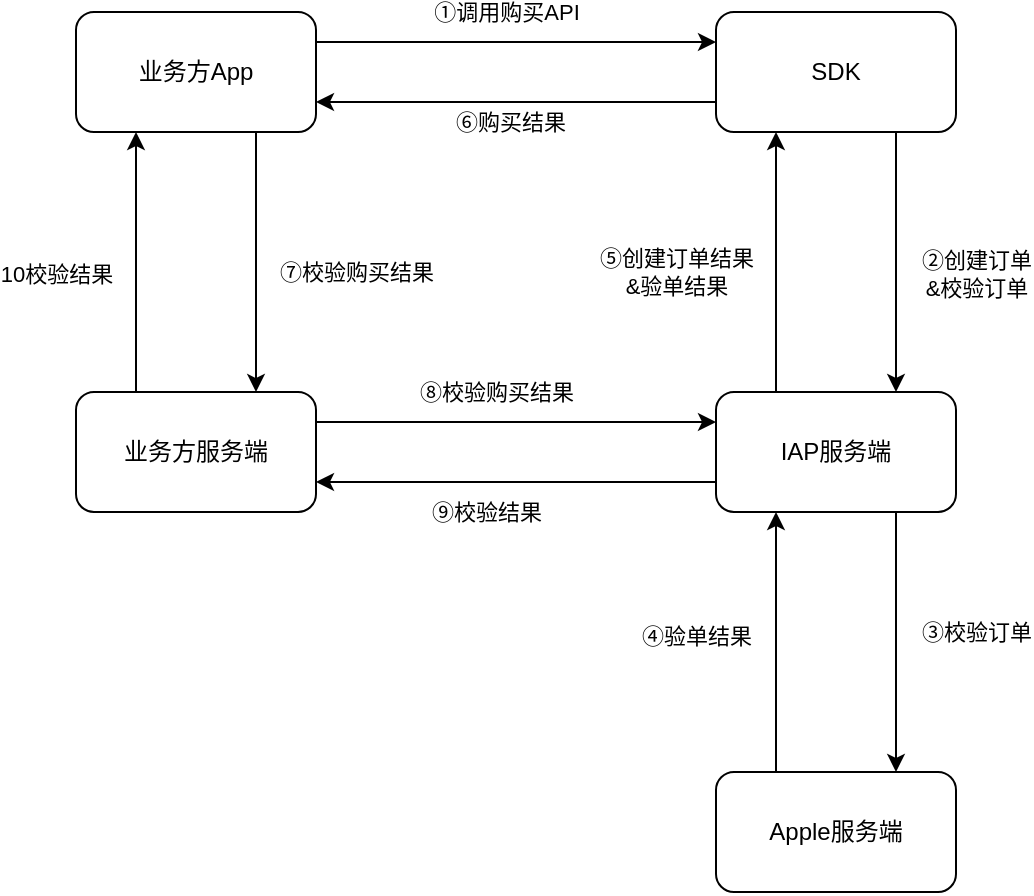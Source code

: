 <mxfile version="17.5.0" type="github">
  <diagram id="UVQPu_6LRNLYKDC9Vk5J" name="第 1 页">
    <mxGraphModel dx="2196" dy="1075" grid="1" gridSize="10" guides="1" tooltips="1" connect="1" arrows="1" fold="1" page="1" pageScale="1" pageWidth="4681" pageHeight="3300" math="0" shadow="0">
      <root>
        <mxCell id="0" />
        <mxCell id="1" parent="0" />
        <mxCell id="02EgvRaaj_lZs3z_42Fv-19" style="edgeStyle=orthogonalEdgeStyle;rounded=0;orthogonalLoop=1;jettySize=auto;html=1;exitX=1;exitY=0.25;exitDx=0;exitDy=0;entryX=0;entryY=0.25;entryDx=0;entryDy=0;" edge="1" parent="1" source="02EgvRaaj_lZs3z_42Fv-1" target="02EgvRaaj_lZs3z_42Fv-2">
          <mxGeometry relative="1" as="geometry" />
        </mxCell>
        <mxCell id="02EgvRaaj_lZs3z_42Fv-29" value="①调用购买API" style="edgeLabel;html=1;align=center;verticalAlign=middle;resizable=0;points=[];" vertex="1" connectable="0" parent="02EgvRaaj_lZs3z_42Fv-19">
          <mxGeometry x="-0.171" y="1" relative="1" as="geometry">
            <mxPoint x="12" y="-14" as="offset" />
          </mxGeometry>
        </mxCell>
        <mxCell id="02EgvRaaj_lZs3z_42Fv-35" style="edgeStyle=orthogonalEdgeStyle;rounded=0;orthogonalLoop=1;jettySize=auto;html=1;exitX=0.75;exitY=1;exitDx=0;exitDy=0;entryX=0.75;entryY=0;entryDx=0;entryDy=0;" edge="1" parent="1" source="02EgvRaaj_lZs3z_42Fv-1" target="02EgvRaaj_lZs3z_42Fv-6">
          <mxGeometry relative="1" as="geometry" />
        </mxCell>
        <mxCell id="02EgvRaaj_lZs3z_42Fv-37" value="⑦校验购买结果" style="edgeLabel;html=1;align=center;verticalAlign=middle;resizable=0;points=[];" vertex="1" connectable="0" parent="02EgvRaaj_lZs3z_42Fv-35">
          <mxGeometry x="-0.124" relative="1" as="geometry">
            <mxPoint x="50" y="13" as="offset" />
          </mxGeometry>
        </mxCell>
        <mxCell id="02EgvRaaj_lZs3z_42Fv-1" value="业务方App" style="rounded=1;whiteSpace=wrap;html=1;" vertex="1" parent="1">
          <mxGeometry x="570" y="270" width="120" height="60" as="geometry" />
        </mxCell>
        <mxCell id="02EgvRaaj_lZs3z_42Fv-18" style="edgeStyle=orthogonalEdgeStyle;rounded=0;orthogonalLoop=1;jettySize=auto;html=1;exitX=0;exitY=0.75;exitDx=0;exitDy=0;entryX=1;entryY=0.75;entryDx=0;entryDy=0;spacing=2;spacingTop=0;fillColor=#CCFFFF;" edge="1" parent="1" source="02EgvRaaj_lZs3z_42Fv-2" target="02EgvRaaj_lZs3z_42Fv-1">
          <mxGeometry relative="1" as="geometry" />
        </mxCell>
        <mxCell id="02EgvRaaj_lZs3z_42Fv-34" value="⑥购买结果" style="edgeLabel;html=1;align=center;verticalAlign=middle;resizable=0;points=[];" vertex="1" connectable="0" parent="02EgvRaaj_lZs3z_42Fv-18">
          <mxGeometry x="0.029" y="3" relative="1" as="geometry">
            <mxPoint y="7" as="offset" />
          </mxGeometry>
        </mxCell>
        <mxCell id="02EgvRaaj_lZs3z_42Fv-25" style="edgeStyle=orthogonalEdgeStyle;rounded=0;orthogonalLoop=1;jettySize=auto;html=1;exitX=0.75;exitY=1;exitDx=0;exitDy=0;entryX=0.75;entryY=0;entryDx=0;entryDy=0;" edge="1" parent="1" source="02EgvRaaj_lZs3z_42Fv-2" target="02EgvRaaj_lZs3z_42Fv-4">
          <mxGeometry relative="1" as="geometry" />
        </mxCell>
        <mxCell id="02EgvRaaj_lZs3z_42Fv-30" value="②创建订单&lt;br&gt;&amp;amp;校验订单" style="edgeLabel;html=1;align=center;verticalAlign=middle;resizable=0;points=[];" vertex="1" connectable="0" parent="02EgvRaaj_lZs3z_42Fv-25">
          <mxGeometry x="-0.515" relative="1" as="geometry">
            <mxPoint x="40" y="39" as="offset" />
          </mxGeometry>
        </mxCell>
        <mxCell id="02EgvRaaj_lZs3z_42Fv-2" value="SDK" style="whiteSpace=wrap;html=1;rounded=1;" vertex="1" parent="1">
          <mxGeometry x="890" y="270" width="120" height="60" as="geometry" />
        </mxCell>
        <mxCell id="02EgvRaaj_lZs3z_42Fv-23" style="edgeStyle=orthogonalEdgeStyle;rounded=0;orthogonalLoop=1;jettySize=auto;html=1;exitX=0;exitY=0.75;exitDx=0;exitDy=0;entryX=1;entryY=0.75;entryDx=0;entryDy=0;" edge="1" parent="1" source="02EgvRaaj_lZs3z_42Fv-4" target="02EgvRaaj_lZs3z_42Fv-6">
          <mxGeometry relative="1" as="geometry" />
        </mxCell>
        <mxCell id="02EgvRaaj_lZs3z_42Fv-39" value="⑨校验结果" style="edgeLabel;html=1;align=center;verticalAlign=middle;resizable=0;points=[];" vertex="1" connectable="0" parent="02EgvRaaj_lZs3z_42Fv-23">
          <mxGeometry x="0.155" y="-1" relative="1" as="geometry">
            <mxPoint y="16" as="offset" />
          </mxGeometry>
        </mxCell>
        <mxCell id="02EgvRaaj_lZs3z_42Fv-26" style="edgeStyle=orthogonalEdgeStyle;rounded=0;orthogonalLoop=1;jettySize=auto;html=1;exitX=0.75;exitY=1;exitDx=0;exitDy=0;entryX=0.75;entryY=0;entryDx=0;entryDy=0;" edge="1" parent="1" source="02EgvRaaj_lZs3z_42Fv-4" target="02EgvRaaj_lZs3z_42Fv-8">
          <mxGeometry relative="1" as="geometry" />
        </mxCell>
        <mxCell id="02EgvRaaj_lZs3z_42Fv-31" value="③校验订单" style="edgeLabel;html=1;align=center;verticalAlign=middle;resizable=0;points=[];rotation=0;" vertex="1" connectable="0" parent="02EgvRaaj_lZs3z_42Fv-26">
          <mxGeometry x="-0.154" y="1" relative="1" as="geometry">
            <mxPoint x="39" y="5" as="offset" />
          </mxGeometry>
        </mxCell>
        <mxCell id="02EgvRaaj_lZs3z_42Fv-28" style="edgeStyle=orthogonalEdgeStyle;rounded=0;orthogonalLoop=1;jettySize=auto;html=1;exitX=0.25;exitY=0;exitDx=0;exitDy=0;entryX=0.25;entryY=1;entryDx=0;entryDy=0;" edge="1" parent="1" source="02EgvRaaj_lZs3z_42Fv-4" target="02EgvRaaj_lZs3z_42Fv-2">
          <mxGeometry relative="1" as="geometry" />
        </mxCell>
        <mxCell id="02EgvRaaj_lZs3z_42Fv-33" value="⑤创建订单结果&lt;br&gt;&amp;amp;验单结果" style="edgeLabel;html=1;align=center;verticalAlign=middle;resizable=0;points=[];" vertex="1" connectable="0" parent="02EgvRaaj_lZs3z_42Fv-28">
          <mxGeometry x="0.046" y="-2" relative="1" as="geometry">
            <mxPoint x="-52" y="8" as="offset" />
          </mxGeometry>
        </mxCell>
        <mxCell id="02EgvRaaj_lZs3z_42Fv-4" value="IAP服务端" style="whiteSpace=wrap;html=1;rounded=1;" vertex="1" parent="1">
          <mxGeometry x="890" y="460" width="120" height="60" as="geometry" />
        </mxCell>
        <mxCell id="02EgvRaaj_lZs3z_42Fv-22" style="edgeStyle=orthogonalEdgeStyle;rounded=0;orthogonalLoop=1;jettySize=auto;html=1;exitX=1;exitY=0.25;exitDx=0;exitDy=0;entryX=0;entryY=0.25;entryDx=0;entryDy=0;" edge="1" parent="1" source="02EgvRaaj_lZs3z_42Fv-6" target="02EgvRaaj_lZs3z_42Fv-4">
          <mxGeometry relative="1" as="geometry" />
        </mxCell>
        <mxCell id="02EgvRaaj_lZs3z_42Fv-38" value="⑧校验购买结果" style="edgeLabel;html=1;align=center;verticalAlign=middle;resizable=0;points=[];" vertex="1" connectable="0" parent="02EgvRaaj_lZs3z_42Fv-22">
          <mxGeometry x="-0.289" relative="1" as="geometry">
            <mxPoint x="19" y="-15" as="offset" />
          </mxGeometry>
        </mxCell>
        <mxCell id="02EgvRaaj_lZs3z_42Fv-36" style="edgeStyle=orthogonalEdgeStyle;rounded=0;orthogonalLoop=1;jettySize=auto;html=1;exitX=0.25;exitY=0;exitDx=0;exitDy=0;entryX=0.25;entryY=1;entryDx=0;entryDy=0;" edge="1" parent="1" source="02EgvRaaj_lZs3z_42Fv-6" target="02EgvRaaj_lZs3z_42Fv-1">
          <mxGeometry relative="1" as="geometry" />
        </mxCell>
        <mxCell id="02EgvRaaj_lZs3z_42Fv-40" value="10校验结果" style="edgeLabel;html=1;align=center;verticalAlign=middle;resizable=0;points=[];" vertex="1" connectable="0" parent="02EgvRaaj_lZs3z_42Fv-36">
          <mxGeometry x="0.007" y="1" relative="1" as="geometry">
            <mxPoint x="-39" y="6" as="offset" />
          </mxGeometry>
        </mxCell>
        <mxCell id="02EgvRaaj_lZs3z_42Fv-6" value="业务方服务端" style="whiteSpace=wrap;html=1;rounded=1;" vertex="1" parent="1">
          <mxGeometry x="570" y="460" width="120" height="60" as="geometry" />
        </mxCell>
        <mxCell id="02EgvRaaj_lZs3z_42Fv-27" style="edgeStyle=orthogonalEdgeStyle;rounded=0;orthogonalLoop=1;jettySize=auto;html=1;exitX=0.25;exitY=0;exitDx=0;exitDy=0;entryX=0.25;entryY=1;entryDx=0;entryDy=0;" edge="1" parent="1" source="02EgvRaaj_lZs3z_42Fv-8" target="02EgvRaaj_lZs3z_42Fv-4">
          <mxGeometry relative="1" as="geometry" />
        </mxCell>
        <mxCell id="02EgvRaaj_lZs3z_42Fv-32" value="④验单结果" style="edgeLabel;html=1;align=center;verticalAlign=middle;resizable=0;points=[];" vertex="1" connectable="0" parent="02EgvRaaj_lZs3z_42Fv-27">
          <mxGeometry x="0.046" y="2" relative="1" as="geometry">
            <mxPoint x="-38" as="offset" />
          </mxGeometry>
        </mxCell>
        <mxCell id="02EgvRaaj_lZs3z_42Fv-8" value="Apple服务端" style="whiteSpace=wrap;html=1;rounded=1;" vertex="1" parent="1">
          <mxGeometry x="890" y="650" width="120" height="60" as="geometry" />
        </mxCell>
      </root>
    </mxGraphModel>
  </diagram>
</mxfile>
